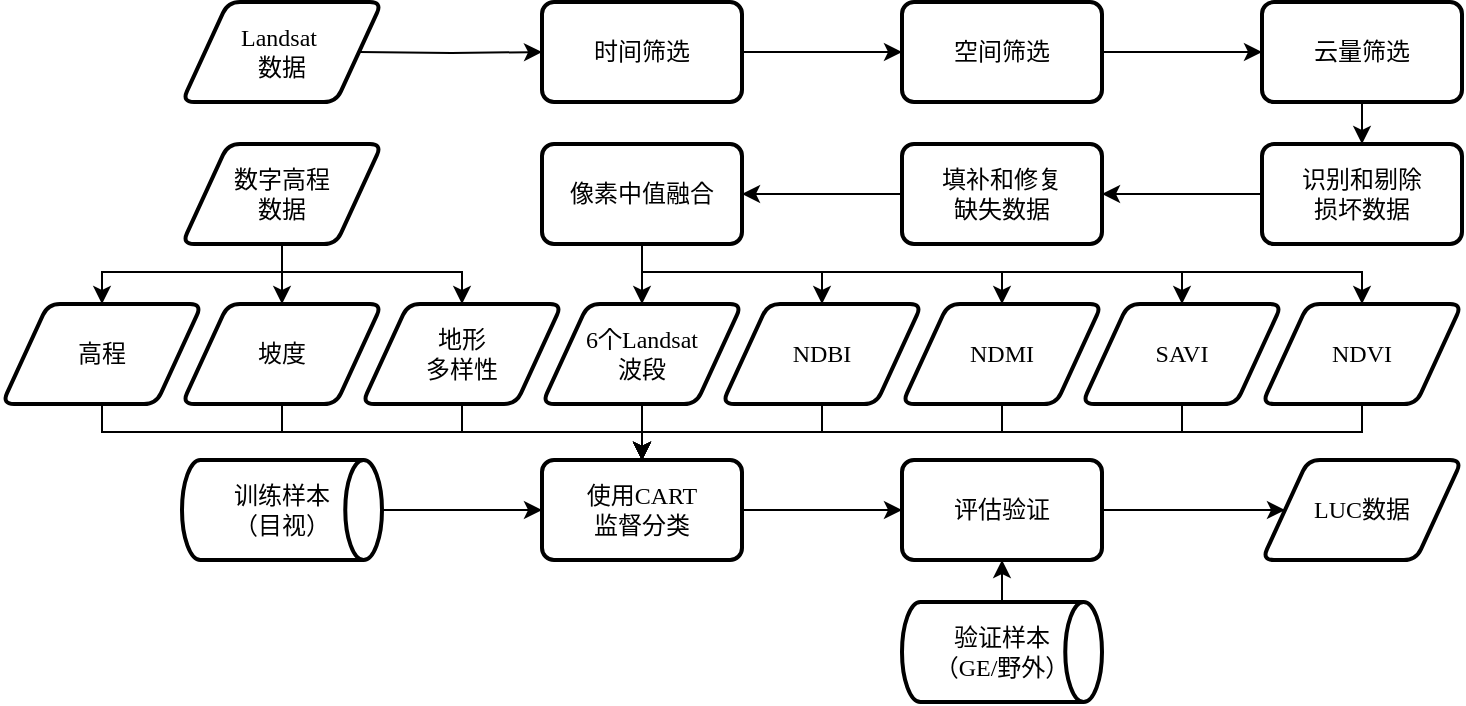 <mxfile version="13.7.9" type="github">
  <diagram id="pGaFkSHWbdRfJyJO5Q44" name="第 1 页">
    <mxGraphModel dx="1185" dy="622" grid="1" gridSize="10" guides="1" tooltips="1" connect="1" arrows="1" fold="1" page="1" pageScale="1" pageWidth="827" pageHeight="1169" math="0" shadow="0">
      <root>
        <mxCell id="0" />
        <mxCell id="1" parent="0" />
        <mxCell id="_yA68OuDmy-Ng3YbG56l-4" value="" style="edgeStyle=orthogonalEdgeStyle;rounded=0;orthogonalLoop=1;jettySize=auto;html=1;fontFamily=Times New Roman;fontSize=12;" parent="1" target="_yA68OuDmy-Ng3YbG56l-3" edge="1">
          <mxGeometry relative="1" as="geometry">
            <mxPoint x="198.5" y="100" as="sourcePoint" />
          </mxGeometry>
        </mxCell>
        <mxCell id="_yA68OuDmy-Ng3YbG56l-6" value="" style="edgeStyle=orthogonalEdgeStyle;rounded=0;orthogonalLoop=1;jettySize=auto;html=1;fontFamily=Times New Roman;fontSize=12;" parent="1" source="_yA68OuDmy-Ng3YbG56l-3" target="_yA68OuDmy-Ng3YbG56l-5" edge="1">
          <mxGeometry relative="1" as="geometry" />
        </mxCell>
        <mxCell id="_yA68OuDmy-Ng3YbG56l-3" value="时间筛选" style="whiteSpace=wrap;html=1;rounded=1;strokeWidth=2;arcSize=12;fontFamily=Times New Roman;fontSize=12;" parent="1" vertex="1">
          <mxGeometry x="290" y="75" width="100" height="50" as="geometry" />
        </mxCell>
        <mxCell id="_yA68OuDmy-Ng3YbG56l-8" value="" style="edgeStyle=orthogonalEdgeStyle;rounded=0;orthogonalLoop=1;jettySize=auto;html=1;fontFamily=Times New Roman;fontSize=12;" parent="1" source="_yA68OuDmy-Ng3YbG56l-5" target="_yA68OuDmy-Ng3YbG56l-7" edge="1">
          <mxGeometry relative="1" as="geometry" />
        </mxCell>
        <mxCell id="_yA68OuDmy-Ng3YbG56l-5" value="空间筛选" style="whiteSpace=wrap;html=1;rounded=1;strokeWidth=2;arcSize=12;fontFamily=Times New Roman;fontSize=12;" parent="1" vertex="1">
          <mxGeometry x="470" y="75" width="100" height="50" as="geometry" />
        </mxCell>
        <mxCell id="_yA68OuDmy-Ng3YbG56l-10" value="" style="edgeStyle=orthogonalEdgeStyle;rounded=0;orthogonalLoop=1;jettySize=auto;html=1;fontFamily=Times New Roman;fontSize=12;" parent="1" source="_yA68OuDmy-Ng3YbG56l-7" target="_yA68OuDmy-Ng3YbG56l-9" edge="1">
          <mxGeometry relative="1" as="geometry" />
        </mxCell>
        <mxCell id="_yA68OuDmy-Ng3YbG56l-7" value="云量筛选" style="whiteSpace=wrap;html=1;rounded=1;strokeWidth=2;arcSize=12;fontFamily=Times New Roman;fontSize=12;" parent="1" vertex="1">
          <mxGeometry x="650.0" y="75" width="100" height="50" as="geometry" />
        </mxCell>
        <mxCell id="5aYcWP2SZ2h7RbIayeAb-2" style="edgeStyle=orthogonalEdgeStyle;rounded=0;orthogonalLoop=1;jettySize=auto;html=1;entryX=1;entryY=0.5;entryDx=0;entryDy=0;fontFamily=Times New Roman;fontSize=12;" edge="1" parent="1" source="_yA68OuDmy-Ng3YbG56l-9" target="_yA68OuDmy-Ng3YbG56l-11">
          <mxGeometry relative="1" as="geometry" />
        </mxCell>
        <mxCell id="_yA68OuDmy-Ng3YbG56l-9" value="识别和剔除&lt;br style=&quot;font-size: 12px;&quot;&gt;损坏数据" style="whiteSpace=wrap;html=1;rounded=1;strokeWidth=2;arcSize=12;fontFamily=Times New Roman;fontSize=12;" parent="1" vertex="1">
          <mxGeometry x="650" y="146" width="100" height="50" as="geometry" />
        </mxCell>
        <mxCell id="_yA68OuDmy-Ng3YbG56l-14" value="" style="edgeStyle=orthogonalEdgeStyle;rounded=0;orthogonalLoop=1;jettySize=auto;html=1;fontFamily=Times New Roman;fontSize=12;" parent="1" source="_yA68OuDmy-Ng3YbG56l-11" target="_yA68OuDmy-Ng3YbG56l-13" edge="1">
          <mxGeometry relative="1" as="geometry" />
        </mxCell>
        <mxCell id="_yA68OuDmy-Ng3YbG56l-11" value="填补和修复&lt;br style=&quot;font-size: 12px;&quot;&gt;缺失数据" style="whiteSpace=wrap;html=1;rounded=1;strokeWidth=2;arcSize=12;fontFamily=Times New Roman;fontSize=12;" parent="1" vertex="1">
          <mxGeometry x="470" y="146" width="100" height="50" as="geometry" />
        </mxCell>
        <mxCell id="_yA68OuDmy-Ng3YbG56l-43" style="edgeStyle=orthogonalEdgeStyle;rounded=0;orthogonalLoop=1;jettySize=auto;html=1;entryX=0.5;entryY=0;entryDx=0;entryDy=0;fontFamily=Times New Roman;fontSize=12;" parent="1" source="_yA68OuDmy-Ng3YbG56l-13" target="_yA68OuDmy-Ng3YbG56l-19" edge="1">
          <mxGeometry relative="1" as="geometry" />
        </mxCell>
        <mxCell id="_yA68OuDmy-Ng3YbG56l-44" style="edgeStyle=orthogonalEdgeStyle;rounded=0;orthogonalLoop=1;jettySize=auto;html=1;entryX=0.5;entryY=0;entryDx=0;entryDy=0;fontFamily=Times New Roman;fontSize=12;" parent="1" source="_yA68OuDmy-Ng3YbG56l-13" target="_yA68OuDmy-Ng3YbG56l-20" edge="1">
          <mxGeometry relative="1" as="geometry">
            <Array as="points">
              <mxPoint x="340" y="210" />
              <mxPoint x="430" y="210" />
            </Array>
          </mxGeometry>
        </mxCell>
        <mxCell id="_yA68OuDmy-Ng3YbG56l-45" style="edgeStyle=orthogonalEdgeStyle;rounded=0;orthogonalLoop=1;jettySize=auto;html=1;entryX=0.5;entryY=0;entryDx=0;entryDy=0;fontFamily=Times New Roman;fontSize=12;" parent="1" source="_yA68OuDmy-Ng3YbG56l-13" target="_yA68OuDmy-Ng3YbG56l-21" edge="1">
          <mxGeometry relative="1" as="geometry">
            <Array as="points">
              <mxPoint x="340" y="210" />
              <mxPoint x="520" y="210" />
            </Array>
          </mxGeometry>
        </mxCell>
        <mxCell id="_yA68OuDmy-Ng3YbG56l-46" style="edgeStyle=orthogonalEdgeStyle;rounded=0;orthogonalLoop=1;jettySize=auto;html=1;entryX=0.5;entryY=0;entryDx=0;entryDy=0;fontFamily=Times New Roman;fontSize=12;" parent="1" source="_yA68OuDmy-Ng3YbG56l-13" target="_yA68OuDmy-Ng3YbG56l-22" edge="1">
          <mxGeometry relative="1" as="geometry">
            <Array as="points">
              <mxPoint x="340" y="210" />
              <mxPoint x="610" y="210" />
            </Array>
          </mxGeometry>
        </mxCell>
        <mxCell id="_yA68OuDmy-Ng3YbG56l-47" style="edgeStyle=orthogonalEdgeStyle;rounded=0;orthogonalLoop=1;jettySize=auto;html=1;entryX=0.5;entryY=0;entryDx=0;entryDy=0;fontFamily=Times New Roman;fontSize=12;" parent="1" source="_yA68OuDmy-Ng3YbG56l-13" target="_yA68OuDmy-Ng3YbG56l-23" edge="1">
          <mxGeometry relative="1" as="geometry">
            <Array as="points">
              <mxPoint x="340" y="210" />
              <mxPoint x="700" y="210" />
            </Array>
          </mxGeometry>
        </mxCell>
        <mxCell id="_yA68OuDmy-Ng3YbG56l-13" value="像素中值融合" style="whiteSpace=wrap;html=1;rounded=1;strokeWidth=2;arcSize=12;fontFamily=Times New Roman;fontSize=12;" parent="1" vertex="1">
          <mxGeometry x="290" y="146" width="100" height="50" as="geometry" />
        </mxCell>
        <mxCell id="_yA68OuDmy-Ng3YbG56l-35" style="edgeStyle=orthogonalEdgeStyle;rounded=0;orthogonalLoop=1;jettySize=auto;html=1;entryX=0.5;entryY=0;entryDx=0;entryDy=0;exitX=0.5;exitY=1;exitDx=0;exitDy=0;fontFamily=Times New Roman;fontSize=12;" parent="1" source="_yA68OuDmy-Ng3YbG56l-15" target="_yA68OuDmy-Ng3YbG56l-16" edge="1">
          <mxGeometry relative="1" as="geometry">
            <Array as="points">
              <mxPoint x="160" y="210" />
              <mxPoint x="70" y="210" />
            </Array>
          </mxGeometry>
        </mxCell>
        <mxCell id="_yA68OuDmy-Ng3YbG56l-36" style="edgeStyle=orthogonalEdgeStyle;rounded=0;orthogonalLoop=1;jettySize=auto;html=1;entryX=0.5;entryY=0;entryDx=0;entryDy=0;fontFamily=Times New Roman;fontSize=12;" parent="1" source="_yA68OuDmy-Ng3YbG56l-15" target="_yA68OuDmy-Ng3YbG56l-17" edge="1">
          <mxGeometry relative="1" as="geometry">
            <Array as="points">
              <mxPoint x="160" y="210" />
              <mxPoint x="160" y="210" />
            </Array>
          </mxGeometry>
        </mxCell>
        <mxCell id="_yA68OuDmy-Ng3YbG56l-37" style="edgeStyle=orthogonalEdgeStyle;rounded=0;orthogonalLoop=1;jettySize=auto;html=1;entryX=0.5;entryY=0;entryDx=0;entryDy=0;fontFamily=Times New Roman;fontSize=12;" parent="1" source="_yA68OuDmy-Ng3YbG56l-15" target="_yA68OuDmy-Ng3YbG56l-18" edge="1">
          <mxGeometry relative="1" as="geometry">
            <Array as="points">
              <mxPoint x="160" y="210" />
              <mxPoint x="250" y="210" />
            </Array>
          </mxGeometry>
        </mxCell>
        <mxCell id="_yA68OuDmy-Ng3YbG56l-15" value="数字高程&lt;br style=&quot;font-size: 12px;&quot;&gt;数据" style="shape=parallelogram;html=1;strokeWidth=2;perimeter=parallelogramPerimeter;whiteSpace=wrap;rounded=1;arcSize=12;size=0.23;fontFamily=Times New Roman;fontSize=12;" parent="1" vertex="1">
          <mxGeometry x="110" y="146" width="100" height="50" as="geometry" />
        </mxCell>
        <mxCell id="_yA68OuDmy-Ng3YbG56l-57" style="edgeStyle=orthogonalEdgeStyle;rounded=0;orthogonalLoop=1;jettySize=auto;html=1;entryX=0.5;entryY=0;entryDx=0;entryDy=0;fontFamily=Times New Roman;fontSize=12;" parent="1" source="_yA68OuDmy-Ng3YbG56l-16" target="_yA68OuDmy-Ng3YbG56l-25" edge="1">
          <mxGeometry relative="1" as="geometry">
            <Array as="points">
              <mxPoint x="70" y="290" />
              <mxPoint x="340" y="290" />
            </Array>
          </mxGeometry>
        </mxCell>
        <mxCell id="_yA68OuDmy-Ng3YbG56l-16" value="高程" style="shape=parallelogram;html=1;strokeWidth=2;perimeter=parallelogramPerimeter;whiteSpace=wrap;rounded=1;arcSize=12;size=0.23;fontFamily=Times New Roman;fontSize=12;" parent="1" vertex="1">
          <mxGeometry x="20" y="226" width="100" height="50" as="geometry" />
        </mxCell>
        <mxCell id="_yA68OuDmy-Ng3YbG56l-58" style="edgeStyle=orthogonalEdgeStyle;rounded=0;orthogonalLoop=1;jettySize=auto;html=1;entryX=0.5;entryY=0;entryDx=0;entryDy=0;fontFamily=Times New Roman;fontSize=12;" parent="1" source="_yA68OuDmy-Ng3YbG56l-17" target="_yA68OuDmy-Ng3YbG56l-25" edge="1">
          <mxGeometry relative="1" as="geometry">
            <Array as="points">
              <mxPoint x="160" y="290" />
              <mxPoint x="340" y="290" />
            </Array>
          </mxGeometry>
        </mxCell>
        <mxCell id="_yA68OuDmy-Ng3YbG56l-17" value="坡度" style="shape=parallelogram;html=1;strokeWidth=2;perimeter=parallelogramPerimeter;whiteSpace=wrap;rounded=1;arcSize=12;size=0.23;fontFamily=Times New Roman;fontSize=12;" parent="1" vertex="1">
          <mxGeometry x="110" y="226" width="100" height="50" as="geometry" />
        </mxCell>
        <mxCell id="_yA68OuDmy-Ng3YbG56l-59" style="edgeStyle=orthogonalEdgeStyle;rounded=0;orthogonalLoop=1;jettySize=auto;html=1;entryX=0.5;entryY=0;entryDx=0;entryDy=0;fontFamily=Times New Roman;fontSize=12;" parent="1" source="_yA68OuDmy-Ng3YbG56l-18" target="_yA68OuDmy-Ng3YbG56l-25" edge="1">
          <mxGeometry relative="1" as="geometry">
            <Array as="points">
              <mxPoint x="250" y="290" />
              <mxPoint x="340" y="290" />
            </Array>
          </mxGeometry>
        </mxCell>
        <mxCell id="_yA68OuDmy-Ng3YbG56l-18" value="地形&lt;br style=&quot;font-size: 12px;&quot;&gt;多样性" style="shape=parallelogram;html=1;strokeWidth=2;perimeter=parallelogramPerimeter;whiteSpace=wrap;rounded=1;arcSize=12;size=0.23;fontFamily=Times New Roman;fontSize=12;" parent="1" vertex="1">
          <mxGeometry x="200" y="226" width="100" height="50" as="geometry" />
        </mxCell>
        <mxCell id="_yA68OuDmy-Ng3YbG56l-61" value="" style="edgeStyle=orthogonalEdgeStyle;rounded=0;orthogonalLoop=1;jettySize=auto;html=1;fontFamily=Times New Roman;fontSize=12;" parent="1" source="_yA68OuDmy-Ng3YbG56l-19" target="_yA68OuDmy-Ng3YbG56l-25" edge="1">
          <mxGeometry relative="1" as="geometry" />
        </mxCell>
        <mxCell id="_yA68OuDmy-Ng3YbG56l-19" value="6个Landsat&lt;br style=&quot;font-size: 12px;&quot;&gt;波段" style="shape=parallelogram;html=1;strokeWidth=2;perimeter=parallelogramPerimeter;whiteSpace=wrap;rounded=1;arcSize=12;size=0.23;fontFamily=Times New Roman;fontSize=12;" parent="1" vertex="1">
          <mxGeometry x="290" y="226" width="100" height="50" as="geometry" />
        </mxCell>
        <mxCell id="_yA68OuDmy-Ng3YbG56l-62" style="edgeStyle=orthogonalEdgeStyle;rounded=0;orthogonalLoop=1;jettySize=auto;html=1;entryX=0.5;entryY=0;entryDx=0;entryDy=0;fontFamily=Times New Roman;fontSize=12;" parent="1" source="_yA68OuDmy-Ng3YbG56l-20" target="_yA68OuDmy-Ng3YbG56l-25" edge="1">
          <mxGeometry relative="1" as="geometry">
            <Array as="points">
              <mxPoint x="430" y="290" />
              <mxPoint x="340" y="290" />
            </Array>
          </mxGeometry>
        </mxCell>
        <mxCell id="_yA68OuDmy-Ng3YbG56l-20" value="NDBI" style="shape=parallelogram;html=1;strokeWidth=2;perimeter=parallelogramPerimeter;whiteSpace=wrap;rounded=1;arcSize=12;size=0.23;fontFamily=Times New Roman;fontSize=12;" parent="1" vertex="1">
          <mxGeometry x="380" y="226" width="100" height="50" as="geometry" />
        </mxCell>
        <mxCell id="_yA68OuDmy-Ng3YbG56l-63" style="edgeStyle=orthogonalEdgeStyle;rounded=0;orthogonalLoop=1;jettySize=auto;html=1;entryX=0.5;entryY=0;entryDx=0;entryDy=0;fontFamily=Times New Roman;fontSize=12;" parent="1" source="_yA68OuDmy-Ng3YbG56l-21" target="_yA68OuDmy-Ng3YbG56l-25" edge="1">
          <mxGeometry relative="1" as="geometry">
            <Array as="points">
              <mxPoint x="520" y="290" />
              <mxPoint x="340" y="290" />
            </Array>
          </mxGeometry>
        </mxCell>
        <mxCell id="_yA68OuDmy-Ng3YbG56l-21" value="NDMI" style="shape=parallelogram;html=1;strokeWidth=2;perimeter=parallelogramPerimeter;whiteSpace=wrap;rounded=1;arcSize=12;size=0.23;fontFamily=Times New Roman;fontSize=12;" parent="1" vertex="1">
          <mxGeometry x="470" y="226" width="100" height="50" as="geometry" />
        </mxCell>
        <mxCell id="_yA68OuDmy-Ng3YbG56l-64" style="edgeStyle=orthogonalEdgeStyle;rounded=0;orthogonalLoop=1;jettySize=auto;html=1;entryX=0.5;entryY=0;entryDx=0;entryDy=0;fontFamily=Times New Roman;fontSize=12;" parent="1" source="_yA68OuDmy-Ng3YbG56l-22" target="_yA68OuDmy-Ng3YbG56l-25" edge="1">
          <mxGeometry relative="1" as="geometry">
            <Array as="points">
              <mxPoint x="610" y="290" />
              <mxPoint x="340" y="290" />
            </Array>
          </mxGeometry>
        </mxCell>
        <mxCell id="_yA68OuDmy-Ng3YbG56l-22" value="SAVI" style="shape=parallelogram;html=1;strokeWidth=2;perimeter=parallelogramPerimeter;whiteSpace=wrap;rounded=1;arcSize=12;size=0.23;fontFamily=Times New Roman;fontSize=12;" parent="1" vertex="1">
          <mxGeometry x="560" y="226" width="100" height="50" as="geometry" />
        </mxCell>
        <mxCell id="_yA68OuDmy-Ng3YbG56l-65" style="edgeStyle=orthogonalEdgeStyle;rounded=0;orthogonalLoop=1;jettySize=auto;html=1;entryX=0.5;entryY=0;entryDx=0;entryDy=0;fontFamily=Times New Roman;fontSize=12;" parent="1" source="_yA68OuDmy-Ng3YbG56l-23" target="_yA68OuDmy-Ng3YbG56l-25" edge="1">
          <mxGeometry relative="1" as="geometry">
            <Array as="points">
              <mxPoint x="700" y="290" />
              <mxPoint x="340" y="290" />
            </Array>
          </mxGeometry>
        </mxCell>
        <mxCell id="_yA68OuDmy-Ng3YbG56l-23" value="NDVI" style="shape=parallelogram;html=1;strokeWidth=2;perimeter=parallelogramPerimeter;whiteSpace=wrap;rounded=1;arcSize=12;size=0.23;fontFamily=Times New Roman;fontSize=12;" parent="1" vertex="1">
          <mxGeometry x="650" y="226" width="100" height="50" as="geometry" />
        </mxCell>
        <mxCell id="_yA68OuDmy-Ng3YbG56l-27" value="" style="edgeStyle=orthogonalEdgeStyle;rounded=0;orthogonalLoop=1;jettySize=auto;html=1;fontFamily=Times New Roman;fontSize=12;" parent="1" source="_yA68OuDmy-Ng3YbG56l-24" target="_yA68OuDmy-Ng3YbG56l-25" edge="1">
          <mxGeometry relative="1" as="geometry" />
        </mxCell>
        <mxCell id="_yA68OuDmy-Ng3YbG56l-24" value="训练样本&lt;br style=&quot;font-size: 12px;&quot;&gt;（目视）" style="strokeWidth=2;html=1;shape=mxgraph.flowchart.direct_data;whiteSpace=wrap;fontFamily=Times New Roman;fontSize=12;" parent="1" vertex="1">
          <mxGeometry x="110" y="304" width="100" height="50" as="geometry" />
        </mxCell>
        <mxCell id="_yA68OuDmy-Ng3YbG56l-29" value="" style="edgeStyle=orthogonalEdgeStyle;rounded=0;orthogonalLoop=1;jettySize=auto;html=1;fontFamily=Times New Roman;fontSize=12;" parent="1" source="_yA68OuDmy-Ng3YbG56l-25" target="_yA68OuDmy-Ng3YbG56l-28" edge="1">
          <mxGeometry relative="1" as="geometry" />
        </mxCell>
        <mxCell id="_yA68OuDmy-Ng3YbG56l-25" value="使用CART&lt;br style=&quot;font-size: 12px;&quot;&gt;监督分类" style="whiteSpace=wrap;html=1;rounded=1;strokeWidth=2;arcSize=12;fontFamily=Times New Roman;fontSize=12;" parent="1" vertex="1">
          <mxGeometry x="290" y="304" width="100" height="50" as="geometry" />
        </mxCell>
        <mxCell id="_yA68OuDmy-Ng3YbG56l-48" value="" style="edgeStyle=orthogonalEdgeStyle;rounded=0;orthogonalLoop=1;jettySize=auto;html=1;fontFamily=Times New Roman;fontSize=12;" parent="1" source="_yA68OuDmy-Ng3YbG56l-26" target="_yA68OuDmy-Ng3YbG56l-28" edge="1">
          <mxGeometry relative="1" as="geometry" />
        </mxCell>
        <mxCell id="_yA68OuDmy-Ng3YbG56l-26" value="验证样本&lt;br style=&quot;font-size: 12px;&quot;&gt;（GE/野外）" style="strokeWidth=2;html=1;shape=mxgraph.flowchart.direct_data;whiteSpace=wrap;fontFamily=Times New Roman;fontSize=12;" parent="1" vertex="1">
          <mxGeometry x="470" y="375" width="100" height="50" as="geometry" />
        </mxCell>
        <mxCell id="_yA68OuDmy-Ng3YbG56l-32" style="edgeStyle=orthogonalEdgeStyle;rounded=0;orthogonalLoop=1;jettySize=auto;html=1;fontFamily=Times New Roman;fontSize=12;" parent="1" source="_yA68OuDmy-Ng3YbG56l-28" target="_yA68OuDmy-Ng3YbG56l-31" edge="1">
          <mxGeometry relative="1" as="geometry" />
        </mxCell>
        <mxCell id="_yA68OuDmy-Ng3YbG56l-28" value="评估验证" style="whiteSpace=wrap;html=1;rounded=1;strokeWidth=2;arcSize=12;fontFamily=Times New Roman;fontSize=12;" parent="1" vertex="1">
          <mxGeometry x="470" y="304" width="100" height="50" as="geometry" />
        </mxCell>
        <mxCell id="_yA68OuDmy-Ng3YbG56l-31" value="LUC数据" style="shape=parallelogram;html=1;strokeWidth=2;perimeter=parallelogramPerimeter;whiteSpace=wrap;rounded=1;arcSize=12;size=0.23;fontFamily=Times New Roman;fontSize=12;" parent="1" vertex="1">
          <mxGeometry x="650" y="304" width="100" height="50" as="geometry" />
        </mxCell>
        <mxCell id="5aYcWP2SZ2h7RbIayeAb-1" value="Landsat&amp;nbsp;&lt;br style=&quot;font-size: 12px;&quot;&gt;数据" style="shape=parallelogram;html=1;strokeWidth=2;perimeter=parallelogramPerimeter;whiteSpace=wrap;rounded=1;arcSize=12;size=0.23;fontFamily=Times New Roman;fontSize=12;" vertex="1" parent="1">
          <mxGeometry x="110" y="75" width="100" height="50" as="geometry" />
        </mxCell>
      </root>
    </mxGraphModel>
  </diagram>
</mxfile>
